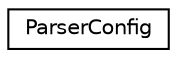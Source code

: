 digraph "Graphical Class Hierarchy"
{
  edge [fontname="Helvetica",fontsize="10",labelfontname="Helvetica",labelfontsize="10"];
  node [fontname="Helvetica",fontsize="10",shape=record];
  rankdir="LR";
  Node0 [label="ParserConfig",height=0.2,width=0.4,color="black", fillcolor="white", style="filled",URL="$class_parser_config.html"];
}
